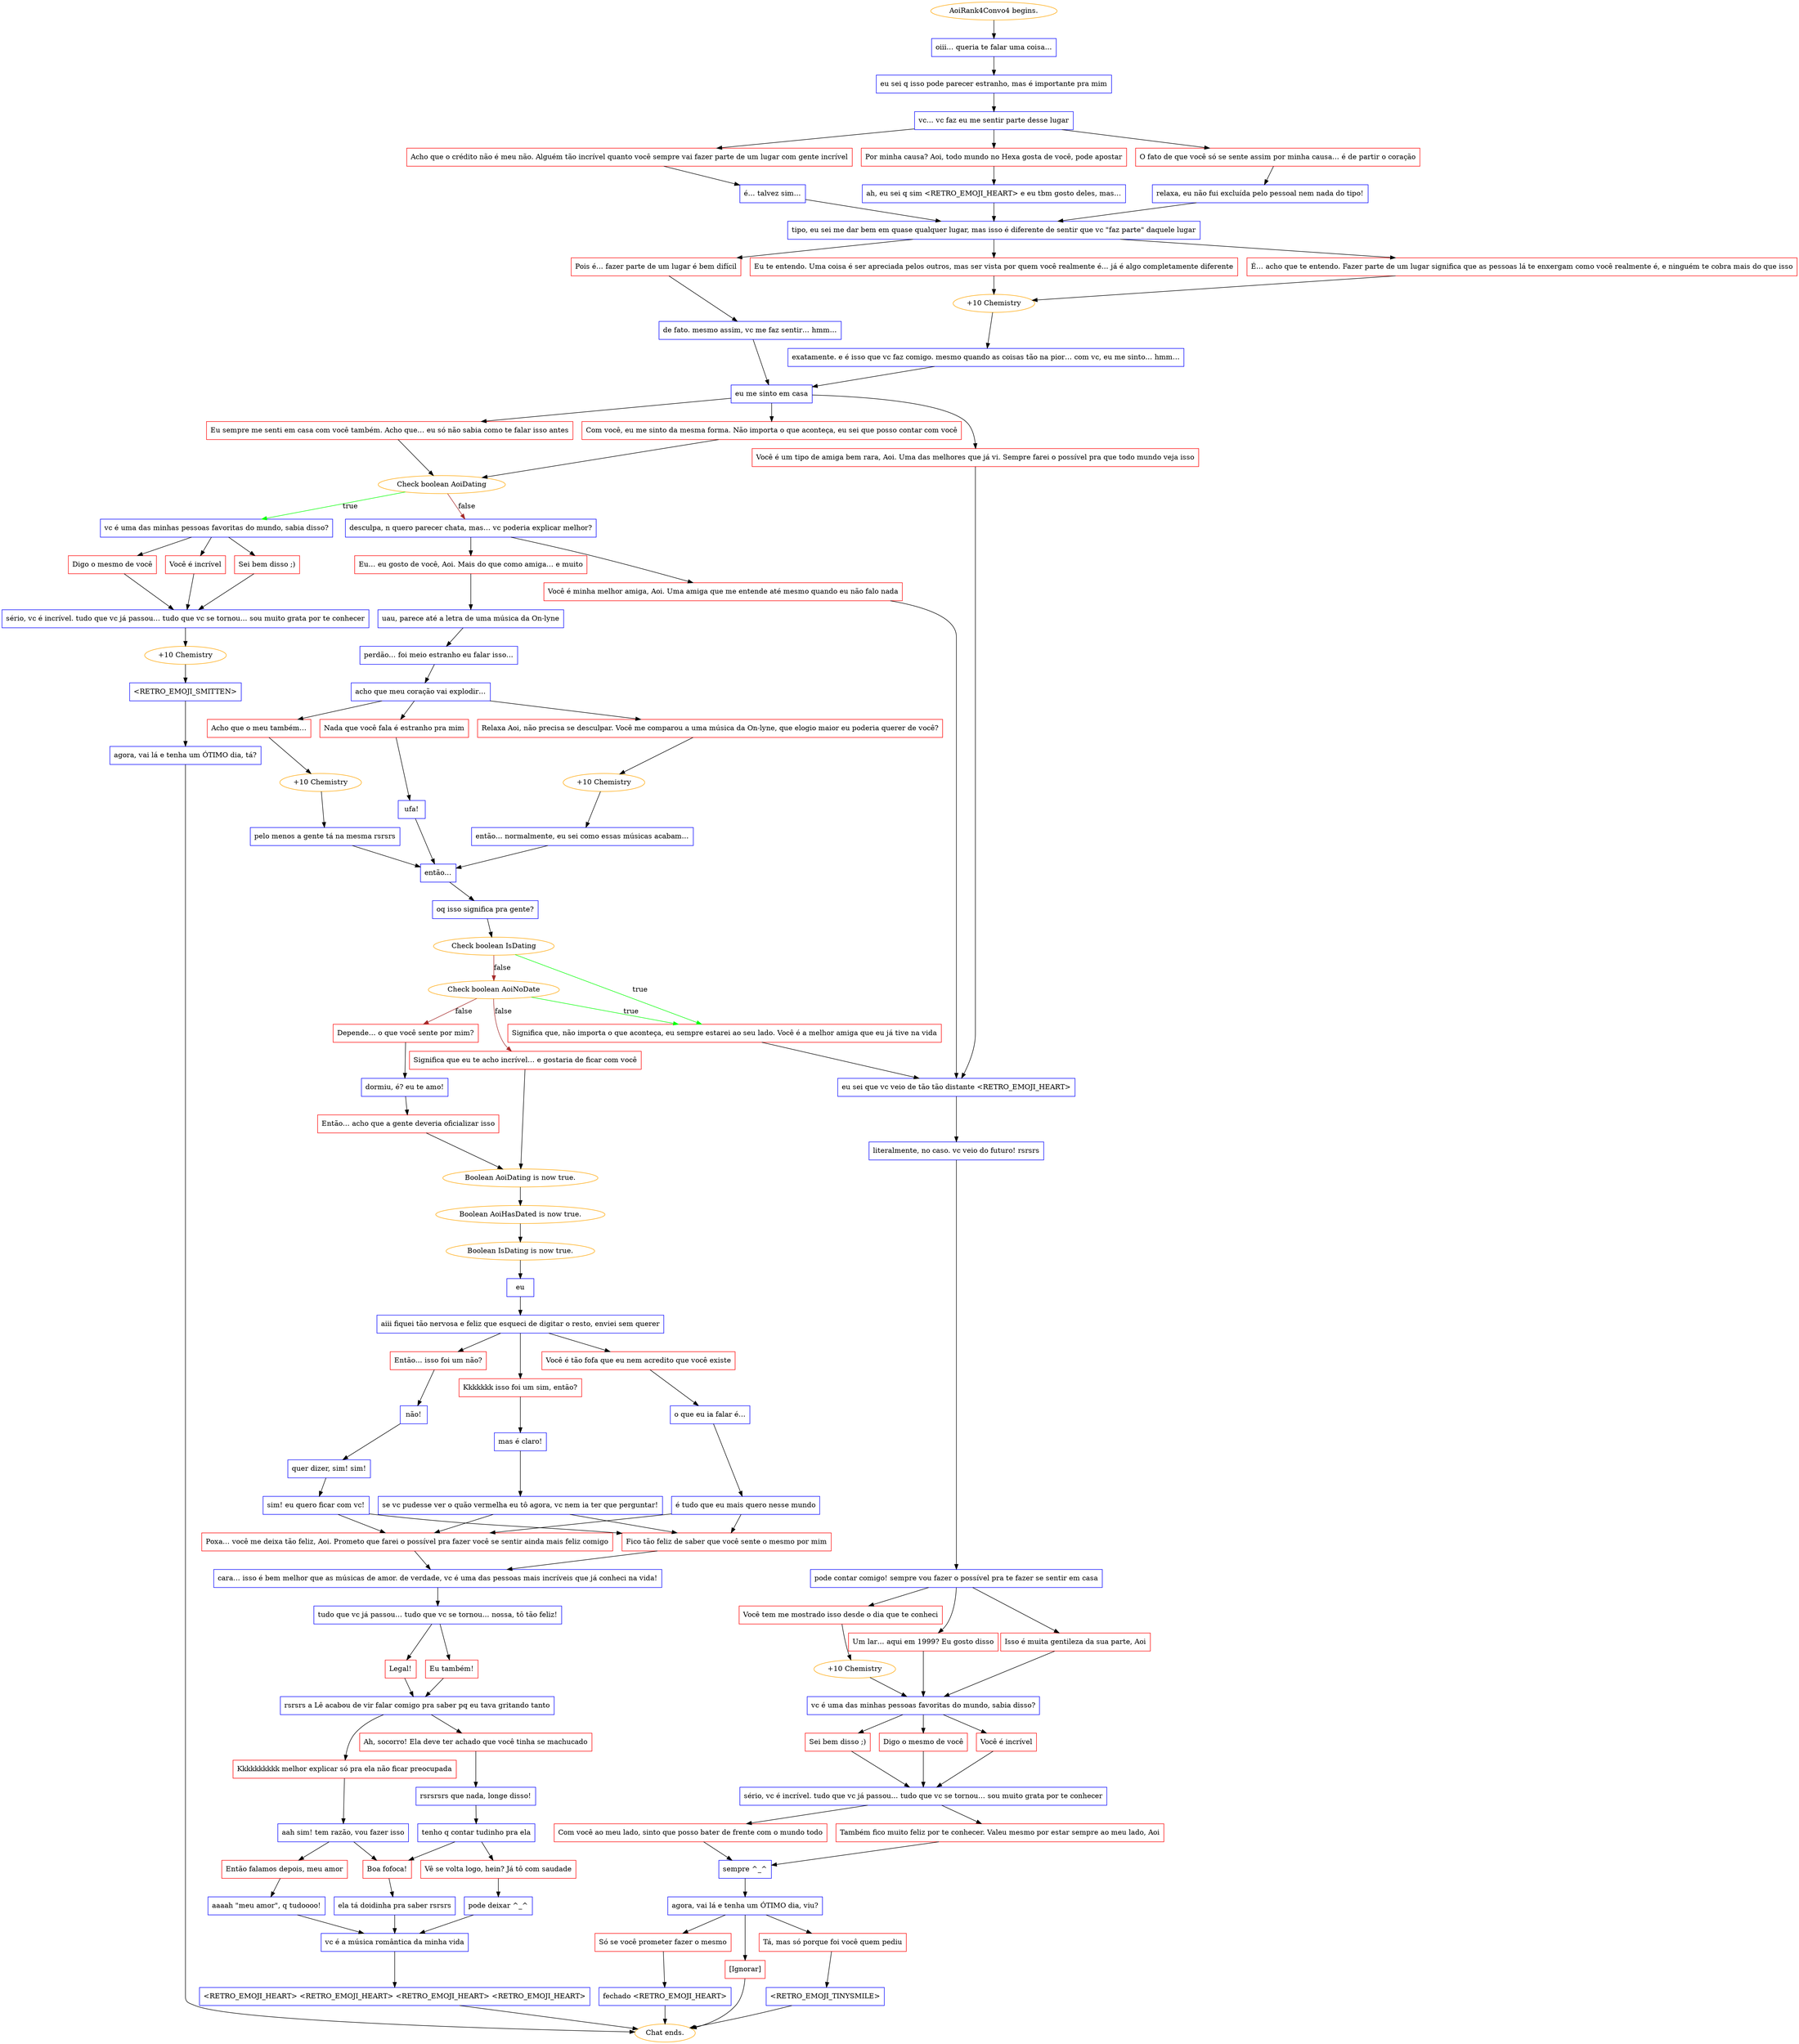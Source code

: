 digraph {
	"AoiRank4Convo4 begins." [color=orange];
		"AoiRank4Convo4 begins." -> j1147155304;
	j1147155304 [label="oiii… queria te falar uma coisa…",shape=box,color=blue];
		j1147155304 -> j109923198;
	j109923198 [label="eu sei q isso pode parecer estranho, mas é importante pra mim",shape=box,color=blue];
		j109923198 -> j2145889253;
	j2145889253 [label="vc… vc faz eu me sentir parte desse lugar",shape=box,color=blue];
		j2145889253 -> j2720228646;
		j2145889253 -> j2880501746;
		j2145889253 -> j2878964970;
	j2720228646 [label="Acho que o crédito não é meu não. Alguém tão incrível quanto você sempre vai fazer parte de um lugar com gente incrível",shape=box,color=red];
		j2720228646 -> j2628872603;
	j2880501746 [label="Por minha causa? Aoi, todo mundo no Hexa gosta de você, pode apostar",shape=box,color=red];
		j2880501746 -> j1817824364;
	j2878964970 [label="O fato de que você só se sente assim por minha causa… é de partir o coração",shape=box,color=red];
		j2878964970 -> j1604167701;
	j2628872603 [label="é… talvez sim…",shape=box,color=blue];
		j2628872603 -> j2922705886;
	j1817824364 [label="ah, eu sei q sim <RETRO_EMOJI_HEART> e eu tbm gosto deles, mas…",shape=box,color=blue];
		j1817824364 -> j2922705886;
	j1604167701 [label="relaxa, eu não fui excluída pelo pessoal nem nada do tipo!",shape=box,color=blue];
		j1604167701 -> j2922705886;
	j2922705886 [label="tipo, eu sei me dar bem em quase qualquer lugar, mas isso é diferente de sentir que vc \"faz parte\" daquele lugar",shape=box,color=blue];
		j2922705886 -> j3404776976;
		j2922705886 -> j238575975;
		j2922705886 -> j3000766109;
	j3404776976 [label="Eu te entendo. Uma coisa é ser apreciada pelos outros, mas ser vista por quem você realmente é… já é algo completamente diferente",shape=box,color=red];
		j3404776976 -> j58987934;
	j238575975 [label="É… acho que te entendo. Fazer parte de um lugar significa que as pessoas lá te enxergam como você realmente é, e ninguém te cobra mais do que isso",shape=box,color=red];
		j238575975 -> j58987934;
	j3000766109 [label="Pois é… fazer parte de um lugar é bem difícil",shape=box,color=red];
		j3000766109 -> j2282521819;
	j58987934 [label="+10 Chemistry",color=orange];
		j58987934 -> j40432600;
	j2282521819 [label="de fato. mesmo assim, vc me faz sentir… hmm…",shape=box,color=blue];
		j2282521819 -> j170259542;
	j40432600 [label="exatamente. e é isso que vc faz comigo. mesmo quando as coisas tão na pior… com vc, eu me sinto… hmm…",shape=box,color=blue];
		j40432600 -> j170259542;
	j170259542 [label="eu me sinto em casa",shape=box,color=blue];
		j170259542 -> j1605866476;
		j170259542 -> j11369548;
		j170259542 -> j3925958110;
	j1605866476 [label="Eu sempre me senti em casa com você também. Acho que… eu só não sabia como te falar isso antes",shape=box,color=red];
		j1605866476 -> j1284115511;
	j11369548 [label="Com você, eu me sinto da mesma forma. Não importa o que aconteça, eu sei que posso contar com você",shape=box,color=red];
		j11369548 -> j1284115511;
	j3925958110 [label="Você é um tipo de amiga bem rara, Aoi. Uma das melhores que já vi. Sempre farei o possível pra que todo mundo veja isso",shape=box,color=red];
		j3925958110 -> j1040843605;
	j1284115511 [label="Check boolean AoiDating",color=orange];
		j1284115511 -> j457313689 [label=true,color=green];
		j1284115511 -> j1352293473 [label=false,color=brown];
	j1040843605 [label="eu sei que vc veio de tão tão distante <RETRO_EMOJI_HEART>",shape=box,color=blue];
		j1040843605 -> j3497198820;
	j457313689 [label="vc é uma das minhas pessoas favoritas do mundo, sabia disso?",shape=box,color=blue];
		j457313689 -> j3316333019;
		j457313689 -> j3720657096;
		j457313689 -> j2006277713;
	j1352293473 [label="desculpa, n quero parecer chata, mas… vc poderia explicar melhor?",shape=box,color=blue];
		j1352293473 -> j1616019480;
		j1352293473 -> j235798704;
	j3497198820 [label="literalmente, no caso. vc veio do futuro! rsrsrs",shape=box,color=blue];
		j3497198820 -> j2290730878;
	j3316333019 [label="Digo o mesmo de você",shape=box,color=red];
		j3316333019 -> j1584433829;
	j3720657096 [label="Você é incrível",shape=box,color=red];
		j3720657096 -> j1584433829;
	j2006277713 [label="Sei bem disso ;)",shape=box,color=red];
		j2006277713 -> j1584433829;
	j1616019480 [label="Eu… eu gosto de você, Aoi. Mais do que como amiga… e muito",shape=box,color=red];
		j1616019480 -> j106126558;
	j235798704 [label="Você é minha melhor amiga, Aoi. Uma amiga que me entende até mesmo quando eu não falo nada",shape=box,color=red];
		j235798704 -> j1040843605;
	j2290730878 [label="pode contar comigo! sempre vou fazer o possível pra te fazer se sentir em casa",shape=box,color=blue];
		j2290730878 -> j3349380496;
		j2290730878 -> j779428256;
		j2290730878 -> j1390865882;
	j1584433829 [label="sério, vc é incrível. tudo que vc já passou… tudo que vc se tornou… sou muito grata por te conhecer",shape=box,color=blue];
		j1584433829 -> j1712713102;
	j106126558 [label="uau, parece até a letra de uma música da On-lyne",shape=box,color=blue];
		j106126558 -> j3071134394;
	j3349380496 [label="Você tem me mostrado isso desde o dia que te conheci",shape=box,color=red];
		j3349380496 -> j2206356677;
	j779428256 [label="Um lar… aqui em 1999? Eu gosto disso",shape=box,color=red];
		j779428256 -> j2092896017;
	j1390865882 [label="Isso é muita gentileza da sua parte, Aoi",shape=box,color=red];
		j1390865882 -> j2092896017;
	j1712713102 [label="+10 Chemistry",color=orange];
		j1712713102 -> j1545421275;
	j3071134394 [label="perdão… foi meio estranho eu falar isso…",shape=box,color=blue];
		j3071134394 -> j4064071634;
	j2206356677 [label="+10 Chemistry",color=orange];
		j2206356677 -> j2092896017;
	j2092896017 [label="vc é uma das minhas pessoas favoritas do mundo, sabia disso?",shape=box,color=blue];
		j2092896017 -> j124824682;
		j2092896017 -> j2269179292;
		j2092896017 -> j825110250;
	j1545421275 [label="<RETRO_EMOJI_SMITTEN>",shape=box,color=blue];
		j1545421275 -> j2001864690;
	j4064071634 [label="acho que meu coração vai explodir…",shape=box,color=blue];
		j4064071634 -> j4080575467;
		j4064071634 -> j1256190995;
		j4064071634 -> j2589290318;
	j124824682 [label="Digo o mesmo de você",shape=box,color=red];
		j124824682 -> j3799422564;
	j2269179292 [label="Você é incrível",shape=box,color=red];
		j2269179292 -> j3799422564;
	j825110250 [label="Sei bem disso ;)",shape=box,color=red];
		j825110250 -> j3799422564;
	j2001864690 [label="agora, vai lá e tenha um ÓTIMO dia, tá?",shape=box,color=blue];
		j2001864690 -> "Chat ends.";
	j4080575467 [label="Relaxa Aoi, não precisa se desculpar. Você me comparou a uma música da On-lyne, que elogio maior eu poderia querer de você?",shape=box,color=red];
		j4080575467 -> j126115178;
	j1256190995 [label="Acho que o meu também…",shape=box,color=red];
		j1256190995 -> j2676740658;
	j2589290318 [label="Nada que você fala é estranho pra mim",shape=box,color=red];
		j2589290318 -> j3132854814;
	j3799422564 [label="sério, vc é incrível. tudo que vc já passou… tudo que vc se tornou… sou muito grata por te conhecer",shape=box,color=blue];
		j3799422564 -> j2447747820;
		j3799422564 -> j4086940968;
	"Chat ends." [color=orange];
	j126115178 [label="+10 Chemistry",color=orange];
		j126115178 -> j918874998;
	j2676740658 [label="+10 Chemistry",color=orange];
		j2676740658 -> j337038085;
	j3132854814 [label="ufa!",shape=box,color=blue];
		j3132854814 -> j2461402267;
	j2447747820 [label="Com você ao meu lado, sinto que posso bater de frente com o mundo todo",shape=box,color=red];
		j2447747820 -> j2683372714;
	j4086940968 [label="Também fico muito feliz por te conhecer. Valeu mesmo por estar sempre ao meu lado, Aoi",shape=box,color=red];
		j4086940968 -> j2683372714;
	j918874998 [label="então… normalmente, eu sei como essas músicas acabam…",shape=box,color=blue];
		j918874998 -> j2461402267;
	j337038085 [label="pelo menos a gente tá na mesma rsrsrs",shape=box,color=blue];
		j337038085 -> j2461402267;
	j2461402267 [label="então…",shape=box,color=blue];
		j2461402267 -> j3807061779;
	j2683372714 [label="sempre ^_^",shape=box,color=blue];
		j2683372714 -> j3941253618;
	j3807061779 [label="oq isso significa pra gente?",shape=box,color=blue];
		j3807061779 -> j1551207171;
	j3941253618 [label="agora, vai lá e tenha um ÓTIMO dia, viu?",shape=box,color=blue];
		j3941253618 -> j2136122483;
		j3941253618 -> j448715681;
		j3941253618 -> j984287941;
	j1551207171 [label="Check boolean IsDating",color=orange];
		j1551207171 -> j3973958128 [label=true,color=green];
		j1551207171 -> j4131435017 [label=false,color=brown];
	j2136122483 [label="Tá, mas só porque foi você quem pediu",shape=box,color=red];
		j2136122483 -> j1589091153;
	j448715681 [label="Só se você prometer fazer o mesmo",shape=box,color=red];
		j448715681 -> j560911123;
	j984287941 [label="[Ignorar]",shape=box,color=red];
		j984287941 -> "Chat ends.";
	j3973958128 [label="Significa que, não importa o que aconteça, eu sempre estarei ao seu lado. Você é a melhor amiga que eu já tive na vida",shape=box,color=red];
		j3973958128 -> j1040843605;
	j4131435017 [label="Check boolean AoiNoDate",color=orange];
		j4131435017 -> j3973958128 [label=true,color=green];
		j4131435017 -> j3389422860 [label=false,color=brown];
		j4131435017 -> j2902614473 [label=false,color=brown];
	j1589091153 [label="<RETRO_EMOJI_TINYSMILE>",shape=box,color=blue];
		j1589091153 -> "Chat ends.";
	j560911123 [label="fechado <RETRO_EMOJI_HEART>",shape=box,color=blue];
		j560911123 -> "Chat ends.";
	j3389422860 [label="Significa que eu te acho incrível… e gostaria de ficar com você",shape=box,color=red];
		j3389422860 -> j219423201;
	j2902614473 [label="Depende… o que você sente por mim?",shape=box,color=red];
		j2902614473 -> j3877315456;
	j219423201 [label="Boolean AoiDating is now true.",color=orange];
		j219423201 -> j1281786203;
	j3877315456 [label="dormiu, é? eu te amo!",shape=box,color=blue];
		j3877315456 -> j3635836410;
	j1281786203 [label="Boolean AoiHasDated is now true.",color=orange];
		j1281786203 -> j3206597636;
	j3635836410 [label="Então… acho que a gente deveria oficializar isso",shape=box,color=red];
		j3635836410 -> j219423201;
	j3206597636 [label="Boolean IsDating is now true.",color=orange];
		j3206597636 -> j610531334;
	j610531334 [label="eu",shape=box,color=blue];
		j610531334 -> j571806182;
	j571806182 [label="aiii fiquei tão nervosa e feliz que esqueci de digitar o resto, enviei sem querer",shape=box,color=blue];
		j571806182 -> j2415474902;
		j571806182 -> j2295945387;
		j571806182 -> j1616922251;
	j2415474902 [label="Kkkkkkk isso foi um sim, então?",shape=box,color=red];
		j2415474902 -> j2250499987;
	j2295945387 [label="Você é tão fofa que eu nem acredito que você existe",shape=box,color=red];
		j2295945387 -> j774075793;
	j1616922251 [label="Então… isso foi um não?",shape=box,color=red];
		j1616922251 -> j3175464759;
	j2250499987 [label="mas é claro!",shape=box,color=blue];
		j2250499987 -> j2669266568;
	j774075793 [label="o que eu ia falar é…",shape=box,color=blue];
		j774075793 -> j1425698145;
	j3175464759 [label="não!",shape=box,color=blue];
		j3175464759 -> j1628369645;
	j2669266568 [label="se vc pudesse ver o quão vermelha eu tô agora, vc nem ia ter que perguntar!",shape=box,color=blue];
		j2669266568 -> j1481937398;
		j2669266568 -> j1169866273;
	j1425698145 [label="é tudo que eu mais quero nesse mundo",shape=box,color=blue];
		j1425698145 -> j1481937398;
		j1425698145 -> j1169866273;
	j1628369645 [label="quer dizer, sim! sim!",shape=box,color=blue];
		j1628369645 -> j121887556;
	j1481937398 [label="Fico tão feliz de saber que você sente o mesmo por mim",shape=box,color=red];
		j1481937398 -> j3425624797;
	j1169866273 [label="Poxa… você me deixa tão feliz, Aoi. Prometo que farei o possível pra fazer você se sentir ainda mais feliz comigo",shape=box,color=red];
		j1169866273 -> j3425624797;
	j121887556 [label="sim! eu quero ficar com vc!",shape=box,color=blue];
		j121887556 -> j1481937398;
		j121887556 -> j1169866273;
	j3425624797 [label="cara… isso é bem melhor que as músicas de amor. de verdade, vc é uma das pessoas mais incríveis que já conheci na vida!",shape=box,color=blue];
		j3425624797 -> j2588813463;
	j2588813463 [label="tudo que vc já passou… tudo que vc se tornou… nossa, tô tão feliz!",shape=box,color=blue];
		j2588813463 -> j3535366165;
		j2588813463 -> j1742162095;
	j3535366165 [label="Legal!",shape=box,color=red];
		j3535366165 -> j3693733193;
	j1742162095 [label="Eu também!",shape=box,color=red];
		j1742162095 -> j3693733193;
	j3693733193 [label="rsrsrs a Lê acabou de vir falar comigo pra saber pq eu tava gritando tanto",shape=box,color=blue];
		j3693733193 -> j1073540408;
		j3693733193 -> j3896114586;
	j1073540408 [label="Ah, socorro! Ela deve ter achado que você tinha se machucado",shape=box,color=red];
		j1073540408 -> j3223853522;
	j3896114586 [label="Kkkkkkkkkk melhor explicar só pra ela não ficar preocupada",shape=box,color=red];
		j3896114586 -> j4040378306;
	j3223853522 [label="rsrsrsrs que nada, longe disso!",shape=box,color=blue];
		j3223853522 -> j3755343704;
	j4040378306 [label="aah sim! tem razão, vou fazer isso",shape=box,color=blue];
		j4040378306 -> j2355109866;
		j4040378306 -> j2222119177;
	j3755343704 [label="tenho q contar tudinho pra ela",shape=box,color=blue];
		j3755343704 -> j2355109866;
		j3755343704 -> j3089782260;
	j2355109866 [label="Boa fofoca!",shape=box,color=red];
		j2355109866 -> j1909302936;
	j2222119177 [label="Então falamos depois, meu amor",shape=box,color=red];
		j2222119177 -> j3035923451;
	j3089782260 [label="Vê se volta logo, hein? Já tô com saudade",shape=box,color=red];
		j3089782260 -> j2394619006;
	j1909302936 [label="ela tá doidinha pra saber rsrsrs",shape=box,color=blue];
		j1909302936 -> j64568205;
	j3035923451 [label="aaaah \"meu amor\", q tudoooo!",shape=box,color=blue];
		j3035923451 -> j64568205;
	j2394619006 [label="pode deixar ^_^",shape=box,color=blue];
		j2394619006 -> j64568205;
	j64568205 [label="vc é a música romântica da minha vida",shape=box,color=blue];
		j64568205 -> j3055390229;
	j3055390229 [label="<RETRO_EMOJI_HEART> <RETRO_EMOJI_HEART> <RETRO_EMOJI_HEART> <RETRO_EMOJI_HEART>",shape=box,color=blue];
		j3055390229 -> "Chat ends.";
}